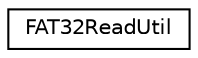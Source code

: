 digraph "类继承关系图"
{
  edge [fontname="Helvetica",fontsize="10",labelfontname="Helvetica",labelfontsize="10"];
  node [fontname="Helvetica",fontsize="10",shape=record];
  rankdir="LR";
  Node0 [label="FAT32ReadUtil",height=0.2,width=0.4,color="black", fillcolor="white", style="filled",URL="$d5/db1/class_f_a_t32_read_util.html"];
}
